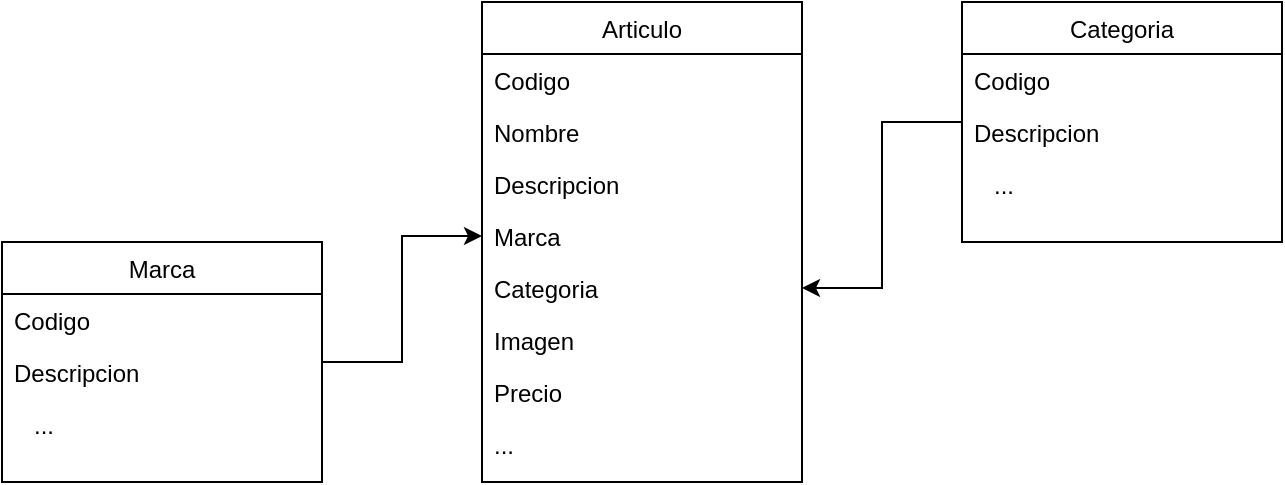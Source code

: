 <mxfile version="24.7.10">
  <diagram name="Página-1" id="O2iXhpQHy_EXSnkSx3FN">
    <mxGraphModel grid="1" page="1" gridSize="10" guides="1" tooltips="1" connect="1" arrows="1" fold="1" pageScale="1" pageWidth="1920" pageHeight="1200" math="0" shadow="0">
      <root>
        <mxCell id="0" />
        <mxCell id="1" parent="0" />
        <mxCell id="0kHMPGMFP3kMYKmClSO3-1" value="Articulo" style="swimlane;fontStyle=0;align=center;verticalAlign=top;childLayout=stackLayout;horizontal=1;startSize=26;horizontalStack=0;resizeParent=1;resizeLast=0;collapsible=1;marginBottom=0;rounded=0;shadow=0;strokeWidth=1;" vertex="1" parent="1">
          <mxGeometry x="560" y="-360" width="160" height="240" as="geometry">
            <mxRectangle x="230" y="140" width="160" height="26" as="alternateBounds" />
          </mxGeometry>
        </mxCell>
        <mxCell id="0kHMPGMFP3kMYKmClSO3-2" value="Codigo" style="text;align=left;verticalAlign=top;spacingLeft=4;spacingRight=4;overflow=hidden;rotatable=0;points=[[0,0.5],[1,0.5]];portConstraint=eastwest;" vertex="1" parent="0kHMPGMFP3kMYKmClSO3-1">
          <mxGeometry y="26" width="160" height="26" as="geometry" />
        </mxCell>
        <mxCell id="0kHMPGMFP3kMYKmClSO3-3" value="Nombre" style="text;align=left;verticalAlign=top;spacingLeft=4;spacingRight=4;overflow=hidden;rotatable=0;points=[[0,0.5],[1,0.5]];portConstraint=eastwest;rounded=0;shadow=0;html=0;" vertex="1" parent="0kHMPGMFP3kMYKmClSO3-1">
          <mxGeometry y="52" width="160" height="26" as="geometry" />
        </mxCell>
        <mxCell id="0kHMPGMFP3kMYKmClSO3-4" value="Descripcion" style="text;align=left;verticalAlign=top;spacingLeft=4;spacingRight=4;overflow=hidden;rotatable=0;points=[[0,0.5],[1,0.5]];portConstraint=eastwest;rounded=0;shadow=0;html=0;" vertex="1" parent="0kHMPGMFP3kMYKmClSO3-1">
          <mxGeometry y="78" width="160" height="26" as="geometry" />
        </mxCell>
        <mxCell id="0kHMPGMFP3kMYKmClSO3-5" value="Marca" style="text;align=left;verticalAlign=top;spacingLeft=4;spacingRight=4;overflow=hidden;rotatable=0;points=[[0,0.5],[1,0.5]];portConstraint=eastwest;rounded=0;shadow=0;html=0;" vertex="1" parent="0kHMPGMFP3kMYKmClSO3-1">
          <mxGeometry y="104" width="160" height="26" as="geometry" />
        </mxCell>
        <mxCell id="0kHMPGMFP3kMYKmClSO3-6" value="Categoria" style="text;align=left;verticalAlign=top;spacingLeft=4;spacingRight=4;overflow=hidden;rotatable=0;points=[[0,0.5],[1,0.5]];portConstraint=eastwest;rounded=0;shadow=0;html=0;" vertex="1" parent="0kHMPGMFP3kMYKmClSO3-1">
          <mxGeometry y="130" width="160" height="26" as="geometry" />
        </mxCell>
        <mxCell id="0kHMPGMFP3kMYKmClSO3-7" value="Imagen" style="text;align=left;verticalAlign=top;spacingLeft=4;spacingRight=4;overflow=hidden;rotatable=0;points=[[0,0.5],[1,0.5]];portConstraint=eastwest;rounded=0;shadow=0;html=0;" vertex="1" parent="0kHMPGMFP3kMYKmClSO3-1">
          <mxGeometry y="156" width="160" height="26" as="geometry" />
        </mxCell>
        <mxCell id="0kHMPGMFP3kMYKmClSO3-8" value="Precio" style="text;align=left;verticalAlign=top;spacingLeft=4;spacingRight=4;overflow=hidden;rotatable=0;points=[[0,0.5],[1,0.5]];portConstraint=eastwest;rounded=0;shadow=0;html=0;" vertex="1" parent="0kHMPGMFP3kMYKmClSO3-1">
          <mxGeometry y="182" width="160" height="26" as="geometry" />
        </mxCell>
        <mxCell id="0kHMPGMFP3kMYKmClSO3-9" value="..." style="text;align=left;verticalAlign=top;spacingLeft=4;spacingRight=4;overflow=hidden;rotatable=0;points=[[0,0.5],[1,0.5]];portConstraint=eastwest;rounded=0;shadow=0;html=0;" vertex="1" parent="0kHMPGMFP3kMYKmClSO3-1">
          <mxGeometry y="208" width="160" height="26" as="geometry" />
        </mxCell>
        <mxCell id="0kHMPGMFP3kMYKmClSO3-10" style="edgeStyle=orthogonalEdgeStyle;rounded=0;orthogonalLoop=1;jettySize=auto;html=1;entryX=0;entryY=0.5;entryDx=0;entryDy=0;" edge="1" parent="1" source="0kHMPGMFP3kMYKmClSO3-11" target="0kHMPGMFP3kMYKmClSO3-5">
          <mxGeometry relative="1" as="geometry" />
        </mxCell>
        <mxCell id="0kHMPGMFP3kMYKmClSO3-11" value="Marca" style="swimlane;fontStyle=0;align=center;verticalAlign=top;childLayout=stackLayout;horizontal=1;startSize=26;horizontalStack=0;resizeParent=1;resizeLast=0;collapsible=1;marginBottom=0;rounded=0;shadow=0;strokeWidth=1;" vertex="1" parent="1">
          <mxGeometry x="320" y="-240" width="160" height="120" as="geometry">
            <mxRectangle x="230" y="140" width="160" height="26" as="alternateBounds" />
          </mxGeometry>
        </mxCell>
        <mxCell id="0kHMPGMFP3kMYKmClSO3-12" value="Codigo" style="text;align=left;verticalAlign=top;spacingLeft=4;spacingRight=4;overflow=hidden;rotatable=0;points=[[0,0.5],[1,0.5]];portConstraint=eastwest;" vertex="1" parent="0kHMPGMFP3kMYKmClSO3-11">
          <mxGeometry y="26" width="160" height="26" as="geometry" />
        </mxCell>
        <mxCell id="0kHMPGMFP3kMYKmClSO3-13" value="Descripcion" style="text;align=left;verticalAlign=top;spacingLeft=4;spacingRight=4;overflow=hidden;rotatable=0;points=[[0,0.5],[1,0.5]];portConstraint=eastwest;rounded=0;shadow=0;html=0;" vertex="1" parent="0kHMPGMFP3kMYKmClSO3-11">
          <mxGeometry y="52" width="160" height="26" as="geometry" />
        </mxCell>
        <mxCell id="0kHMPGMFP3kMYKmClSO3-14" value="   ..." style="text;align=left;verticalAlign=top;spacingLeft=4;spacingRight=4;overflow=hidden;rotatable=0;points=[[0,0.5],[1,0.5]];portConstraint=eastwest;rounded=0;shadow=0;html=0;" vertex="1" parent="0kHMPGMFP3kMYKmClSO3-11">
          <mxGeometry y="78" width="160" height="26" as="geometry" />
        </mxCell>
        <mxCell id="0kHMPGMFP3kMYKmClSO3-15" style="edgeStyle=orthogonalEdgeStyle;rounded=0;orthogonalLoop=1;jettySize=auto;html=1;entryX=1;entryY=0.5;entryDx=0;entryDy=0;" edge="1" parent="1" source="0kHMPGMFP3kMYKmClSO3-16" target="0kHMPGMFP3kMYKmClSO3-6">
          <mxGeometry relative="1" as="geometry">
            <Array as="points">
              <mxPoint x="760" y="-300" />
              <mxPoint x="760" y="-217" />
            </Array>
          </mxGeometry>
        </mxCell>
        <mxCell id="0kHMPGMFP3kMYKmClSO3-16" value="Categoria" style="swimlane;fontStyle=0;align=center;verticalAlign=top;childLayout=stackLayout;horizontal=1;startSize=26;horizontalStack=0;resizeParent=1;resizeLast=0;collapsible=1;marginBottom=0;rounded=0;shadow=0;strokeWidth=1;" vertex="1" parent="1">
          <mxGeometry x="800" y="-360" width="160" height="120" as="geometry">
            <mxRectangle x="230" y="140" width="160" height="26" as="alternateBounds" />
          </mxGeometry>
        </mxCell>
        <mxCell id="0kHMPGMFP3kMYKmClSO3-17" value="Codigo" style="text;align=left;verticalAlign=top;spacingLeft=4;spacingRight=4;overflow=hidden;rotatable=0;points=[[0,0.5],[1,0.5]];portConstraint=eastwest;" vertex="1" parent="0kHMPGMFP3kMYKmClSO3-16">
          <mxGeometry y="26" width="160" height="26" as="geometry" />
        </mxCell>
        <mxCell id="0kHMPGMFP3kMYKmClSO3-18" value="Descripcion" style="text;align=left;verticalAlign=top;spacingLeft=4;spacingRight=4;overflow=hidden;rotatable=0;points=[[0,0.5],[1,0.5]];portConstraint=eastwest;rounded=0;shadow=0;html=0;" vertex="1" parent="0kHMPGMFP3kMYKmClSO3-16">
          <mxGeometry y="52" width="160" height="26" as="geometry" />
        </mxCell>
        <mxCell id="0kHMPGMFP3kMYKmClSO3-19" value="   ..." style="text;align=left;verticalAlign=top;spacingLeft=4;spacingRight=4;overflow=hidden;rotatable=0;points=[[0,0.5],[1,0.5]];portConstraint=eastwest;rounded=0;shadow=0;html=0;" vertex="1" parent="0kHMPGMFP3kMYKmClSO3-16">
          <mxGeometry y="78" width="160" height="26" as="geometry" />
        </mxCell>
      </root>
    </mxGraphModel>
  </diagram>
</mxfile>
